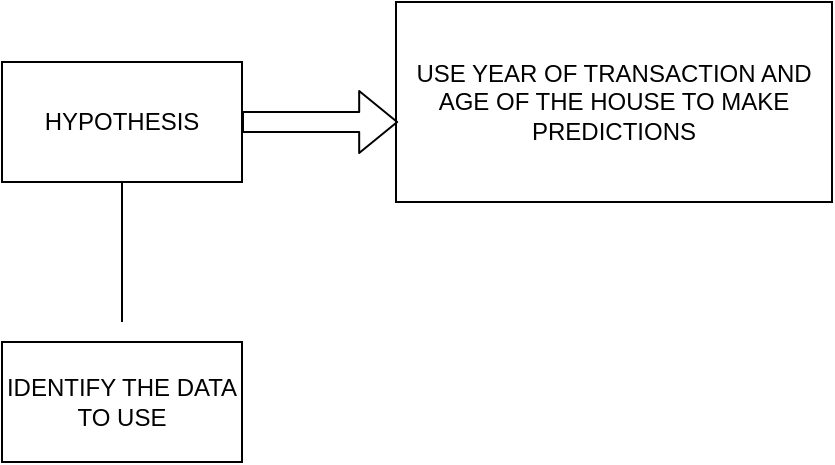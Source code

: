 <mxfile>
    <diagram id="SwuAqgU8jkU5HPgidcbH" name="Page-1">
        <mxGraphModel dx="1066" dy="586" grid="1" gridSize="10" guides="1" tooltips="1" connect="1" arrows="1" fold="1" page="1" pageScale="1" pageWidth="850" pageHeight="1100" math="0" shadow="0">
            <root>
                <mxCell id="0"/>
                <mxCell id="1" parent="0"/>
                <mxCell id="2" value="HYPOTHESIS" style="rounded=0;whiteSpace=wrap;html=1;" vertex="1" parent="1">
                    <mxGeometry x="305" y="60" width="120" height="60" as="geometry"/>
                </mxCell>
                <mxCell id="3" value="" style="endArrow=none;html=1;" edge="1" parent="1">
                    <mxGeometry width="50" height="50" relative="1" as="geometry">
                        <mxPoint x="365" y="190" as="sourcePoint"/>
                        <mxPoint x="365" y="120" as="targetPoint"/>
                    </mxGeometry>
                </mxCell>
                <mxCell id="4" value="IDENTIFY THE DATA TO USE" style="rounded=0;whiteSpace=wrap;html=1;" vertex="1" parent="1">
                    <mxGeometry x="305" y="200" width="120" height="60" as="geometry"/>
                </mxCell>
                <mxCell id="5" value="USE YEAR OF TRANSACTION AND AGE OF THE HOUSE TO MAKE PREDICTIONS" style="rounded=0;whiteSpace=wrap;html=1;" vertex="1" parent="1">
                    <mxGeometry x="502" y="30" width="218" height="100" as="geometry"/>
                </mxCell>
                <mxCell id="6" value="" style="shape=flexArrow;endArrow=classic;html=1;fontFamily=Helvetica;fontSize=12;fontColor=default;entryX=0.005;entryY=0.6;entryDx=0;entryDy=0;entryPerimeter=0;" edge="1" parent="1" target="5">
                    <mxGeometry width="50" height="50" relative="1" as="geometry">
                        <mxPoint x="425" y="90" as="sourcePoint"/>
                        <mxPoint x="475" y="40" as="targetPoint"/>
                    </mxGeometry>
                </mxCell>
            </root>
        </mxGraphModel>
    </diagram>
</mxfile>